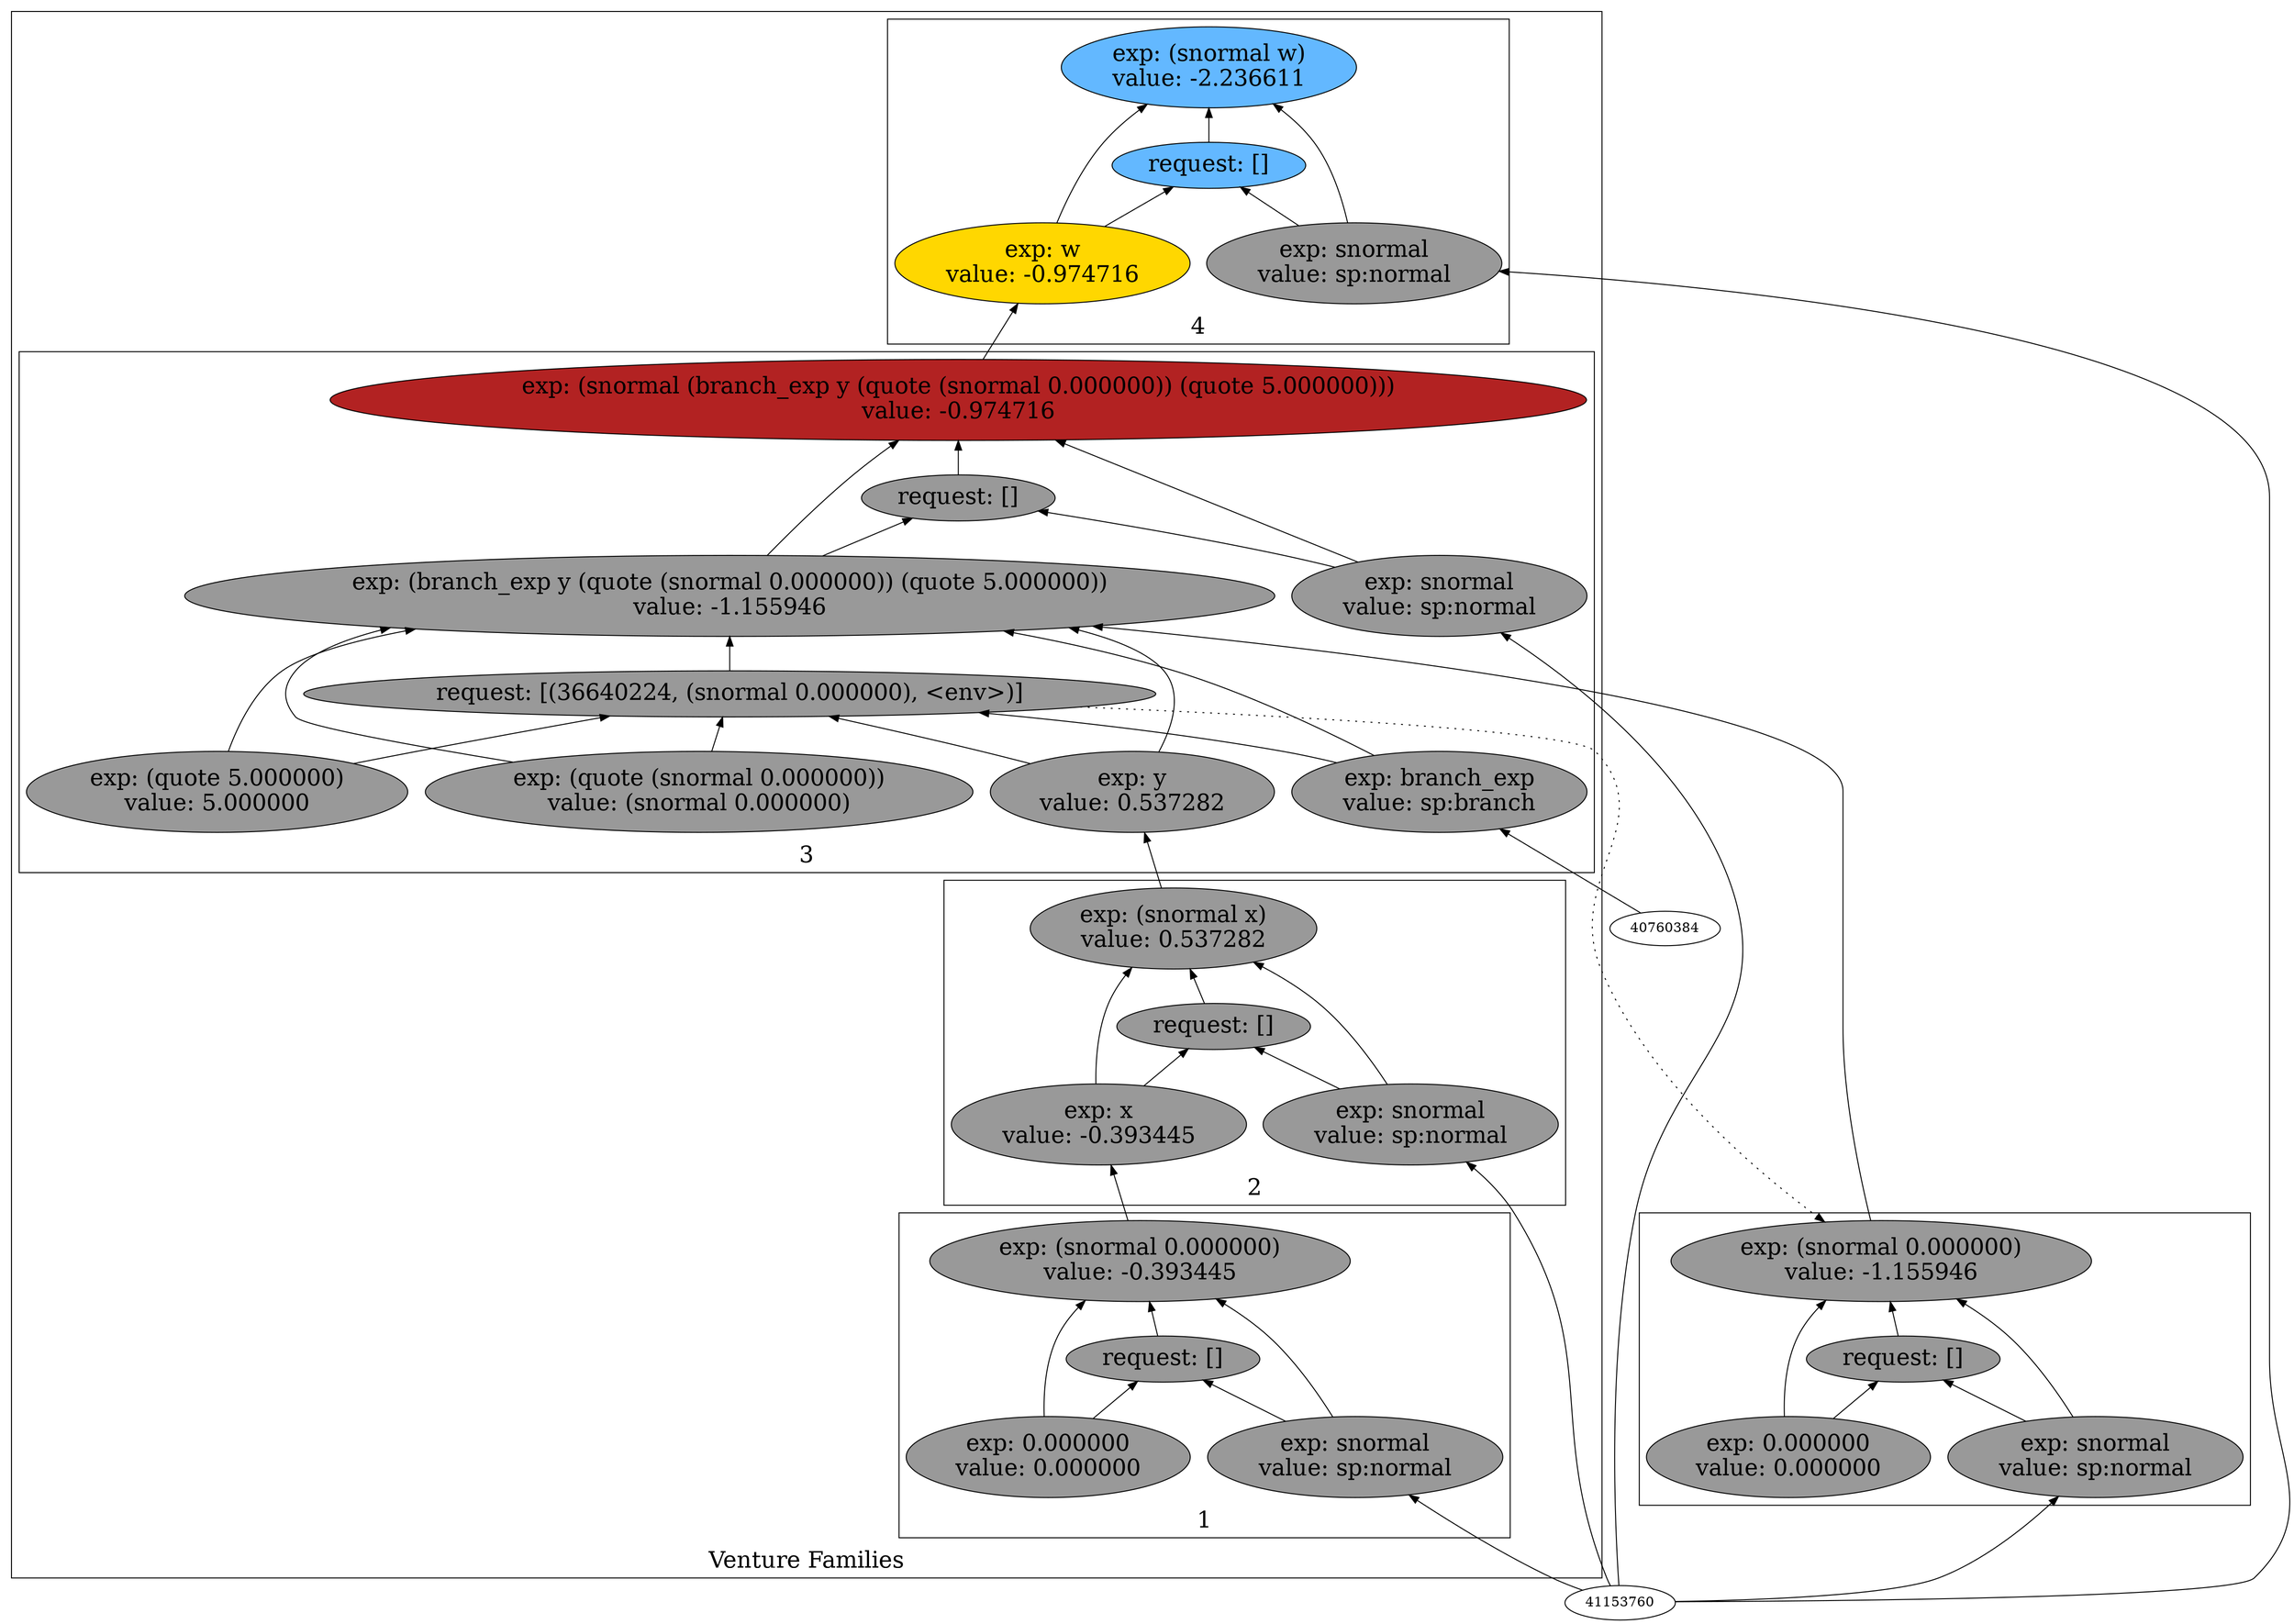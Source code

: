 digraph {
rankdir=BT
fontsize=24
subgraph cluster1 {
label="Venture Families"
subgraph cluster2 {
label="1"
"37726128"["fillcolor"="grey60" "fontsize"="24" "label"="exp: (snormal 0.000000)\nvalue: -0.393445" "shape"="ellipse" "style"="filled" ]
"42212608"["fillcolor"="grey60" "fontsize"="24" "label"="request: []" "shape"="ellipse" "style"="filled" ]
"36870592"["fillcolor"="grey60" "fontsize"="24" "label"="exp: snormal\nvalue: sp:normal" "shape"="ellipse" "style"="filled" ]
"33142112"["fillcolor"="grey60" "fontsize"="24" "label"="exp: 0.000000\nvalue: 0.000000" "shape"="ellipse" "style"="filled" ]
}

subgraph cluster3 {
label="2"
"37254784"["fillcolor"="grey60" "fontsize"="24" "label"="exp: (snormal x)\nvalue: 0.537282" "shape"="ellipse" "style"="filled" ]
"37154352"["fillcolor"="grey60" "fontsize"="24" "label"="request: []" "shape"="ellipse" "style"="filled" ]
"35549456"["fillcolor"="grey60" "fontsize"="24" "label"="exp: snormal\nvalue: sp:normal" "shape"="ellipse" "style"="filled" ]
"37179568"["fillcolor"="grey60" "fontsize"="24" "label"="exp: x\nvalue: -0.393445" "shape"="ellipse" "style"="filled" ]
}

subgraph cluster4 {
label="3"
"34848512"["fillcolor"="firebrick" "fontsize"="24" "label"="exp: (snormal (branch_exp y (quote (snormal 0.000000)) (quote 5.000000)))\nvalue: -0.974716" "shape"="ellipse" "style"="filled" ]
"36839072"["fillcolor"="grey60" "fontsize"="24" "label"="request: []" "shape"="ellipse" "style"="filled" ]
"36129440"["fillcolor"="grey60" "fontsize"="24" "label"="exp: snormal\nvalue: sp:normal" "shape"="ellipse" "style"="filled" ]
"36593296"["fillcolor"="grey60" "fontsize"="24" "label"="exp: (branch_exp y (quote (snormal 0.000000)) (quote 5.000000))\nvalue: -1.155946" "shape"="ellipse" "style"="filled" ]
"36640224"["fillcolor"="grey60" "fontsize"="24" "label"="request: [(36640224, (snormal 0.000000), <env>)]" "shape"="ellipse" "style"="filled" ]
"34747040"["fillcolor"="grey60" "fontsize"="24" "label"="exp: branch_exp\nvalue: sp:branch" "shape"="ellipse" "style"="filled" ]
"36243120"["fillcolor"="grey60" "fontsize"="24" "label"="exp: y\nvalue: 0.537282" "shape"="ellipse" "style"="filled" ]
"35112672"["fillcolor"="grey60" "fontsize"="24" "label"="exp: (quote (snormal 0.000000))\nvalue: (snormal 0.000000)" "shape"="ellipse" "style"="filled" ]
"35588656"["fillcolor"="grey60" "fontsize"="24" "label"="exp: (quote 5.000000)\nvalue: 5.000000" "shape"="ellipse" "style"="filled" ]
}

subgraph cluster5 {
label="4"
"36828112"["fillcolor"="steelblue1" "fontsize"="24" "label"="exp: (snormal w)\nvalue: -2.236611" "shape"="ellipse" "style"="filled" ]
"41282896"["fillcolor"="steelblue1" "fontsize"="24" "label"="request: []" "shape"="ellipse" "style"="filled" ]
"35141008"["fillcolor"="grey60" "fontsize"="24" "label"="exp: snormal\nvalue: sp:normal" "shape"="ellipse" "style"="filled" ]
"35315600"["fillcolor"="gold" "fontsize"="24" "label"="exp: w\nvalue: -0.974716" "shape"="ellipse" "style"="filled" ]
}

}

subgraph cluster6 {
label=""
"35342768"["fillcolor"="grey60" "fontsize"="24" "label"="exp: (snormal 0.000000)\nvalue: -1.155946" "shape"="ellipse" "style"="filled" ]
"35128112"["fillcolor"="grey60" "fontsize"="24" "label"="request: []" "shape"="ellipse" "style"="filled" ]
"34675744"["fillcolor"="grey60" "fontsize"="24" "label"="exp: snormal\nvalue: sp:normal" "shape"="ellipse" "style"="filled" ]
"37170512"["fillcolor"="grey60" "fontsize"="24" "label"="exp: 0.000000\nvalue: 0.000000" "shape"="ellipse" "style"="filled" ]
}

"36129440" -> "34848512"["arrowhead"="normal" "color"="black" "constraint"="true" "style"="solid" ]
"36129440" -> "36839072"["arrowhead"="normal" "color"="black" "constraint"="true" "style"="solid" ]
"41153760" -> "36129440"["arrowhead"="normal" "color"="black" "constraint"="true" "style"="solid" ]
"36593296" -> "34848512"["arrowhead"="normal" "color"="black" "constraint"="true" "style"="solid" ]
"36593296" -> "36839072"["arrowhead"="normal" "color"="black" "constraint"="true" "style"="solid" ]
"34747040" -> "36593296"["arrowhead"="normal" "color"="black" "constraint"="true" "style"="solid" ]
"34747040" -> "36640224"["arrowhead"="normal" "color"="black" "constraint"="true" "style"="solid" ]
"40760384" -> "34747040"["arrowhead"="normal" "color"="black" "constraint"="true" "style"="solid" ]
"36243120" -> "36593296"["arrowhead"="normal" "color"="black" "constraint"="true" "style"="solid" ]
"36243120" -> "36640224"["arrowhead"="normal" "color"="black" "constraint"="true" "style"="solid" ]
"37254784" -> "36243120"["arrowhead"="normal" "color"="black" "constraint"="true" "style"="solid" ]
"35112672" -> "36593296"["arrowhead"="normal" "color"="black" "constraint"="true" "style"="solid" ]
"35112672" -> "36640224"["arrowhead"="normal" "color"="black" "constraint"="true" "style"="solid" ]
"35588656" -> "36593296"["arrowhead"="normal" "color"="black" "constraint"="true" "style"="solid" ]
"35588656" -> "36640224"["arrowhead"="normal" "color"="black" "constraint"="true" "style"="solid" ]
"36640224" -> "36593296"["arrowhead"="normal" "color"="black" "constraint"="true" "style"="solid" ]
"35342768" -> "36593296"["arrowhead"="normal" "color"="black" "constraint"="true" "style"="solid" ]
"36640224" -> "35342768"["arrowhead"="normal" "color"="black" "constraint"="false" "style"="dotted" ]
"36839072" -> "34848512"["arrowhead"="normal" "color"="black" "constraint"="true" "style"="solid" ]
"34675744" -> "35342768"["arrowhead"="normal" "color"="black" "constraint"="true" "style"="solid" ]
"34675744" -> "35128112"["arrowhead"="normal" "color"="black" "constraint"="true" "style"="solid" ]
"41153760" -> "34675744"["arrowhead"="normal" "color"="black" "constraint"="true" "style"="solid" ]
"37170512" -> "35342768"["arrowhead"="normal" "color"="black" "constraint"="true" "style"="solid" ]
"37170512" -> "35128112"["arrowhead"="normal" "color"="black" "constraint"="true" "style"="solid" ]
"35128112" -> "35342768"["arrowhead"="normal" "color"="black" "constraint"="true" "style"="solid" ]
"35141008" -> "36828112"["arrowhead"="normal" "color"="black" "constraint"="true" "style"="solid" ]
"35141008" -> "41282896"["arrowhead"="normal" "color"="black" "constraint"="true" "style"="solid" ]
"41153760" -> "35141008"["arrowhead"="normal" "color"="black" "constraint"="true" "style"="solid" ]
"35315600" -> "36828112"["arrowhead"="normal" "color"="black" "constraint"="true" "style"="solid" ]
"35315600" -> "41282896"["arrowhead"="normal" "color"="black" "constraint"="true" "style"="solid" ]
"34848512" -> "35315600"["arrowhead"="normal" "color"="black" "constraint"="true" "style"="solid" ]
"41282896" -> "36828112"["arrowhead"="normal" "color"="black" "constraint"="true" "style"="solid" ]
"35549456" -> "37254784"["arrowhead"="normal" "color"="black" "constraint"="true" "style"="solid" ]
"35549456" -> "37154352"["arrowhead"="normal" "color"="black" "constraint"="true" "style"="solid" ]
"41153760" -> "35549456"["arrowhead"="normal" "color"="black" "constraint"="true" "style"="solid" ]
"37179568" -> "37254784"["arrowhead"="normal" "color"="black" "constraint"="true" "style"="solid" ]
"37179568" -> "37154352"["arrowhead"="normal" "color"="black" "constraint"="true" "style"="solid" ]
"37726128" -> "37179568"["arrowhead"="normal" "color"="black" "constraint"="true" "style"="solid" ]
"37154352" -> "37254784"["arrowhead"="normal" "color"="black" "constraint"="true" "style"="solid" ]
"36870592" -> "37726128"["arrowhead"="normal" "color"="black" "constraint"="true" "style"="solid" ]
"36870592" -> "42212608"["arrowhead"="normal" "color"="black" "constraint"="true" "style"="solid" ]
"41153760" -> "36870592"["arrowhead"="normal" "color"="black" "constraint"="true" "style"="solid" ]
"33142112" -> "37726128"["arrowhead"="normal" "color"="black" "constraint"="true" "style"="solid" ]
"33142112" -> "42212608"["arrowhead"="normal" "color"="black" "constraint"="true" "style"="solid" ]
"42212608" -> "37726128"["arrowhead"="normal" "color"="black" "constraint"="true" "style"="solid" ]

}